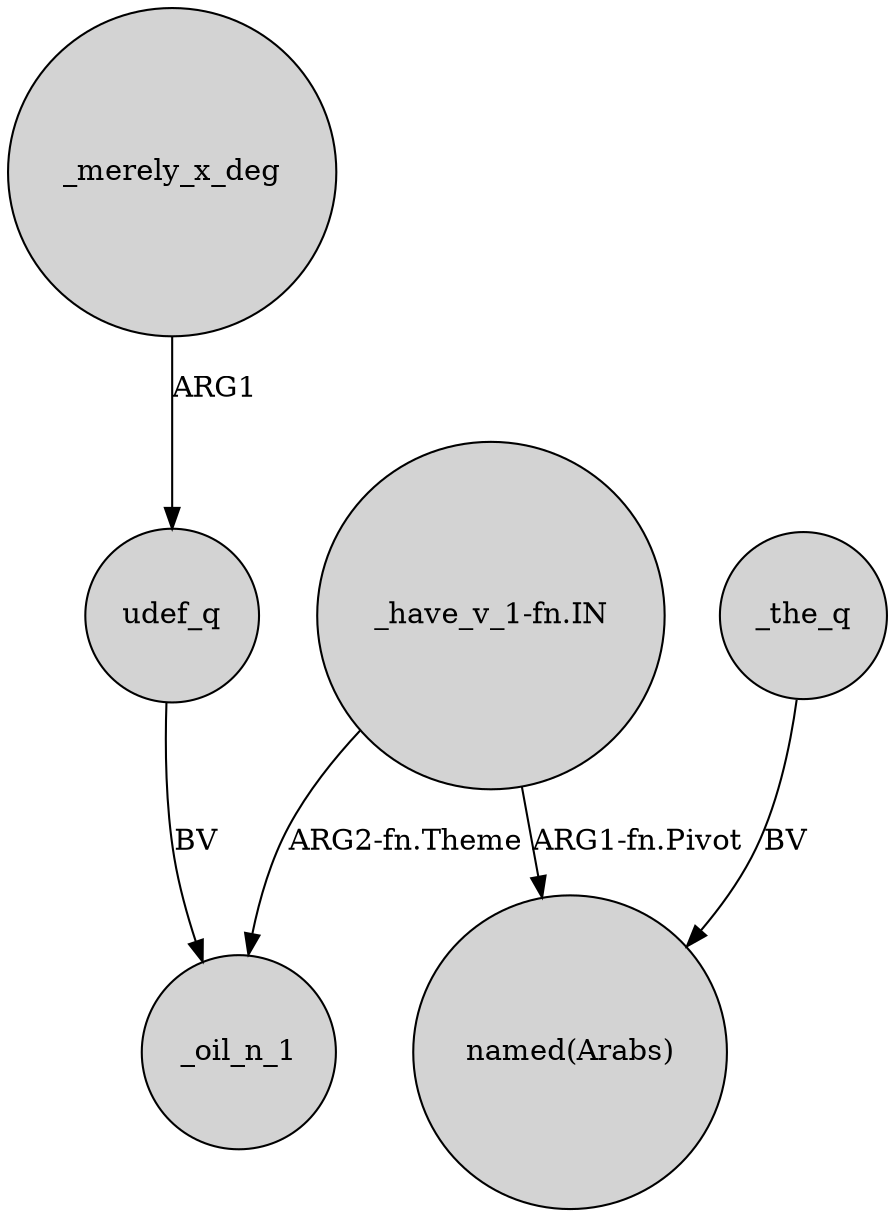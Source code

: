 digraph {
	node [shape=circle style=filled]
	"_have_v_1-fn.IN" -> _oil_n_1 [label="ARG2-fn.Theme"]
	_merely_x_deg -> udef_q [label=ARG1]
	"_have_v_1-fn.IN" -> "named(Arabs)" [label="ARG1-fn.Pivot"]
	_the_q -> "named(Arabs)" [label=BV]
	udef_q -> _oil_n_1 [label=BV]
}
